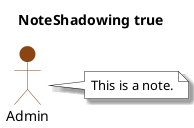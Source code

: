 @startuml

'!include ../../../plantuml-styles/plantuml-ae-skinparam-ex.iuml

skinparam ActorBorderColor   SaddleBrown
skinparam ActorBackgroundColor SaddleBrown

skinparam NoteBackgroundColor white
skinparam NoteShadowing true

title NoteShadowing true

:Admin: #saddleBrown
actor Admin

note right of Admin : This is a note.

@enduml